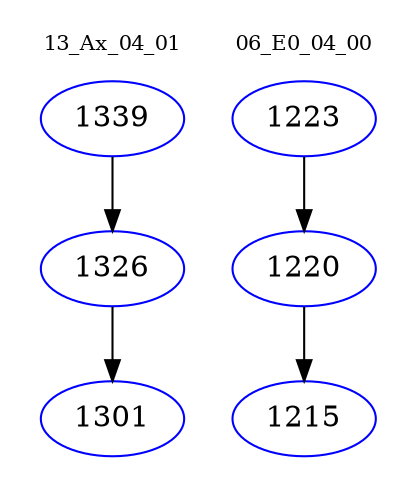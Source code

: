 digraph{
subgraph cluster_0 {
color = white
label = "13_Ax_04_01";
fontsize=10;
T0_1339 [label="1339", color="blue"]
T0_1339 -> T0_1326 [color="black"]
T0_1326 [label="1326", color="blue"]
T0_1326 -> T0_1301 [color="black"]
T0_1301 [label="1301", color="blue"]
}
subgraph cluster_1 {
color = white
label = "06_E0_04_00";
fontsize=10;
T1_1223 [label="1223", color="blue"]
T1_1223 -> T1_1220 [color="black"]
T1_1220 [label="1220", color="blue"]
T1_1220 -> T1_1215 [color="black"]
T1_1215 [label="1215", color="blue"]
}
}
